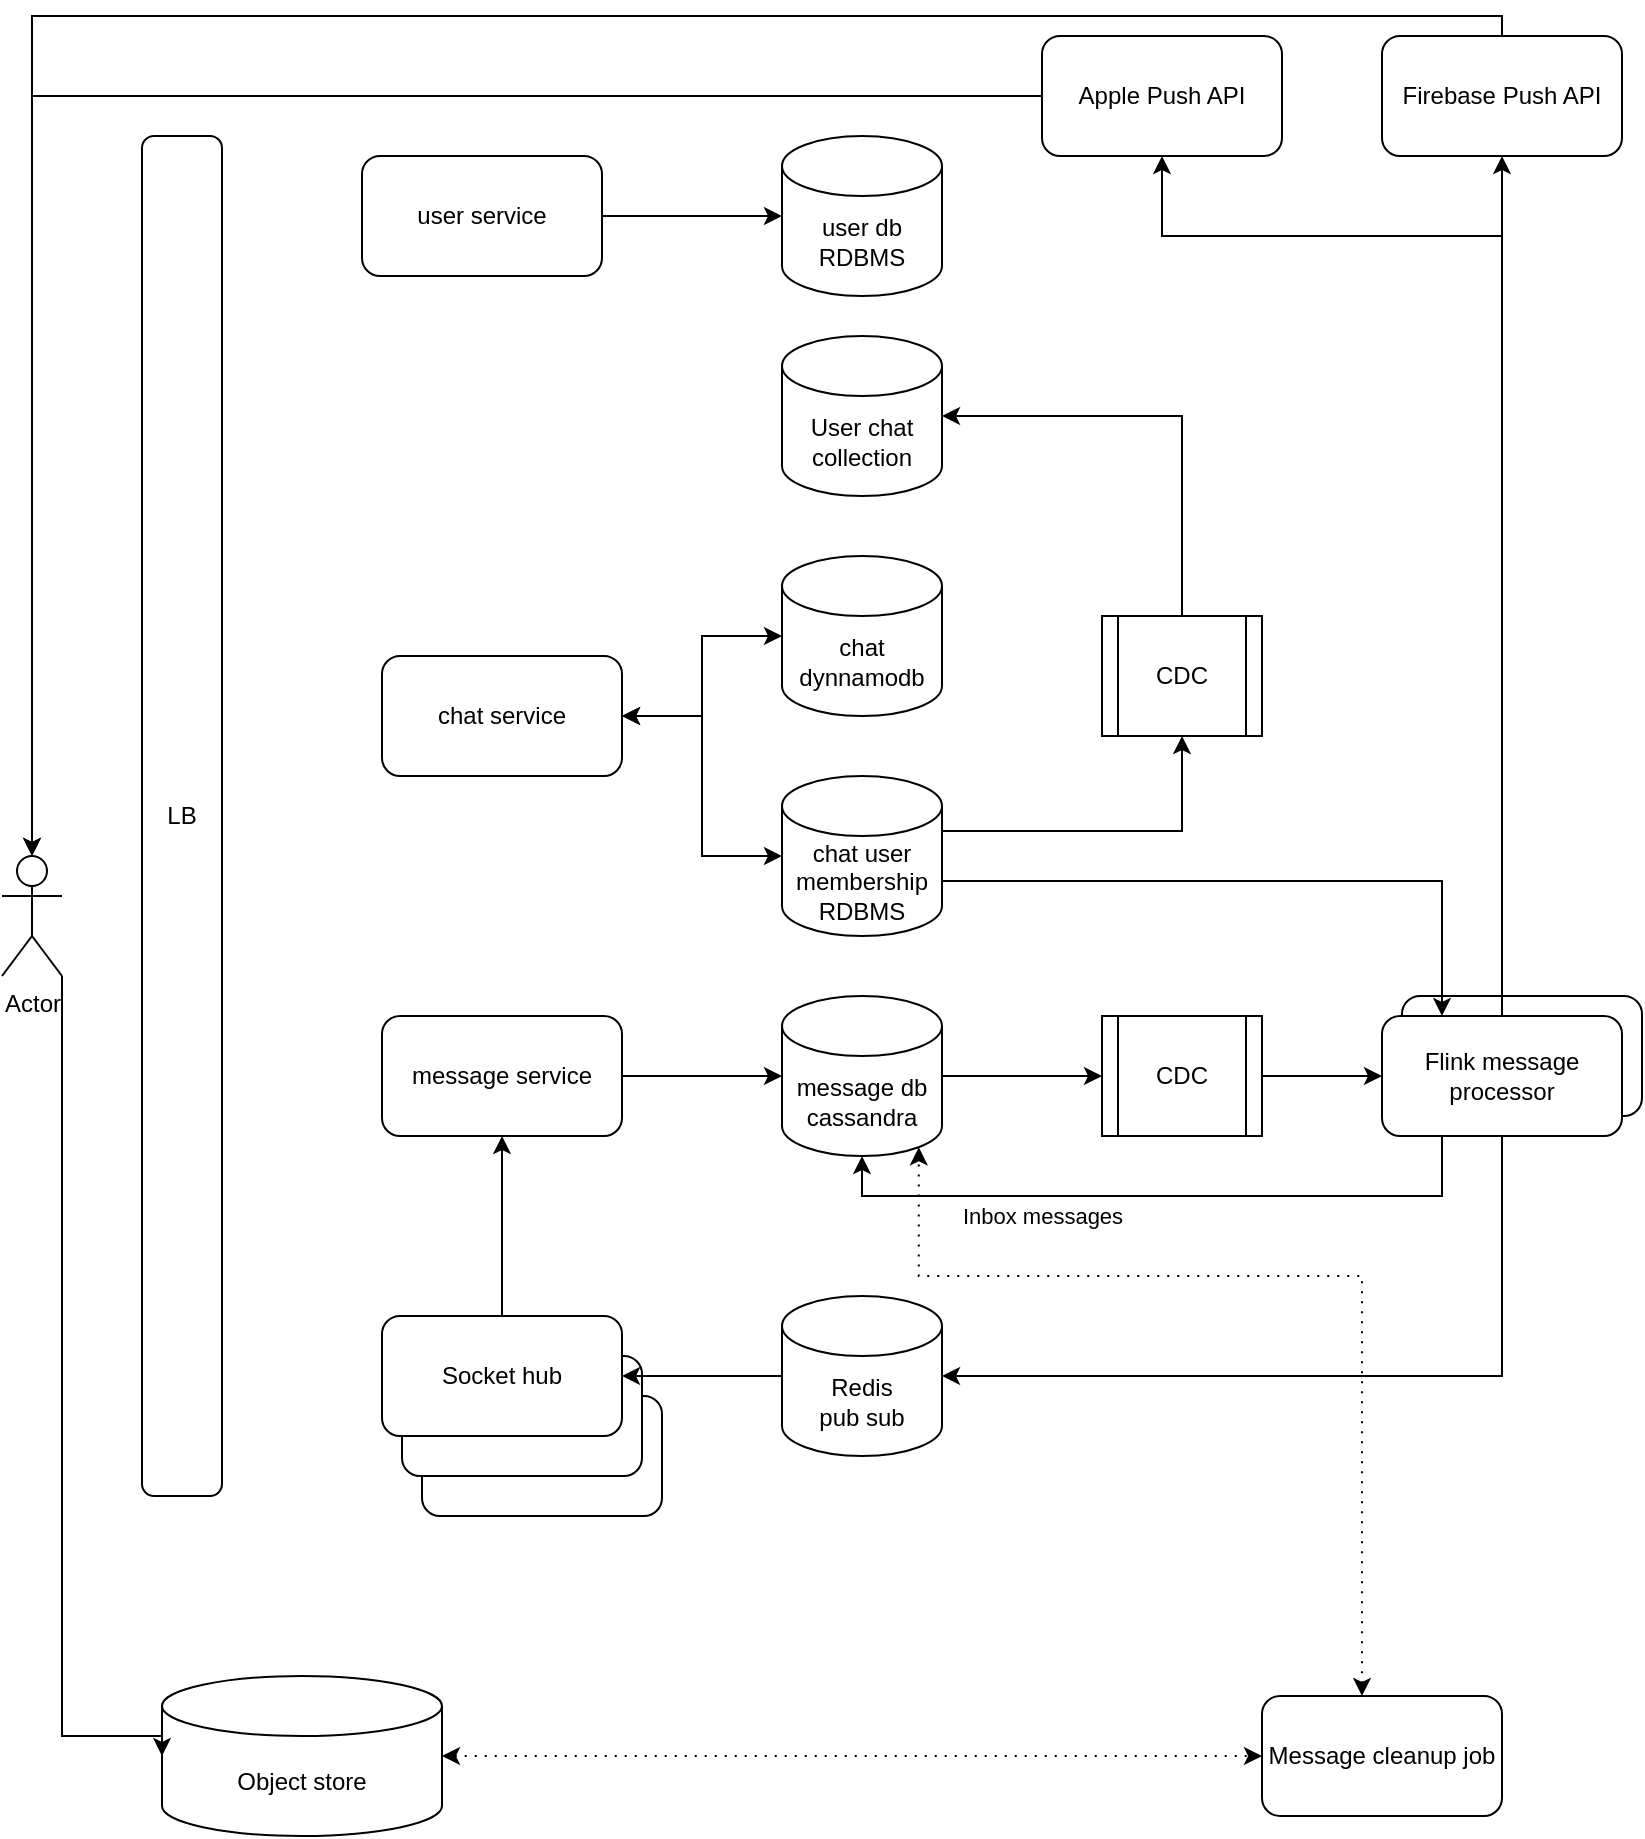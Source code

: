 <mxfile version="28.0.7">
  <diagram name="Page-1" id="IBkn1AV6_XAYANT_Cgsg">
    <mxGraphModel dx="2011" dy="1200" grid="1" gridSize="10" guides="1" tooltips="1" connect="1" arrows="1" fold="1" page="1" pageScale="1" pageWidth="850" pageHeight="1100" math="0" shadow="0">
      <root>
        <mxCell id="0" />
        <mxCell id="1" parent="0" />
        <mxCell id="dDHguk34ElmMT3qhyhON-37" value="" style="rounded=1;whiteSpace=wrap;html=1;" vertex="1" parent="1">
          <mxGeometry x="710" y="500" width="120" height="60" as="geometry" />
        </mxCell>
        <mxCell id="dDHguk34ElmMT3qhyhON-15" value="" style="rounded=1;whiteSpace=wrap;html=1;" vertex="1" parent="1">
          <mxGeometry x="220" y="700" width="120" height="60" as="geometry" />
        </mxCell>
        <mxCell id="dDHguk34ElmMT3qhyhON-14" value="" style="rounded=1;whiteSpace=wrap;html=1;" vertex="1" parent="1">
          <mxGeometry x="210" y="680" width="120" height="60" as="geometry" />
        </mxCell>
        <mxCell id="dDHguk34ElmMT3qhyhON-1" value="Actor" style="shape=umlActor;verticalLabelPosition=bottom;verticalAlign=top;html=1;outlineConnect=0;" vertex="1" parent="1">
          <mxGeometry x="10" y="430" width="30" height="60" as="geometry" />
        </mxCell>
        <mxCell id="dDHguk34ElmMT3qhyhON-2" value="LB" style="rounded=1;whiteSpace=wrap;html=1;" vertex="1" parent="1">
          <mxGeometry x="80" y="70" width="40" height="680" as="geometry" />
        </mxCell>
        <mxCell id="dDHguk34ElmMT3qhyhON-22" value="" style="edgeStyle=orthogonalEdgeStyle;rounded=0;orthogonalLoop=1;jettySize=auto;html=1;" edge="1" parent="1" source="dDHguk34ElmMT3qhyhON-3" target="dDHguk34ElmMT3qhyhON-4">
          <mxGeometry relative="1" as="geometry" />
        </mxCell>
        <mxCell id="dDHguk34ElmMT3qhyhON-3" value="user service" style="rounded=1;whiteSpace=wrap;html=1;" vertex="1" parent="1">
          <mxGeometry x="190" y="80" width="120" height="60" as="geometry" />
        </mxCell>
        <mxCell id="dDHguk34ElmMT3qhyhON-4" value="&lt;div&gt;user db&lt;/div&gt;&lt;div&gt;RDBMS&lt;/div&gt;" style="shape=cylinder3;whiteSpace=wrap;html=1;boundedLbl=1;backgroundOutline=1;size=15;" vertex="1" parent="1">
          <mxGeometry x="400" y="70" width="80" height="80" as="geometry" />
        </mxCell>
        <mxCell id="dDHguk34ElmMT3qhyhON-20" value="" style="edgeStyle=orthogonalEdgeStyle;rounded=0;orthogonalLoop=1;jettySize=auto;html=1;entryX=0;entryY=0.5;entryDx=0;entryDy=0;entryPerimeter=0;startArrow=classic;startFill=1;" edge="1" parent="1" source="dDHguk34ElmMT3qhyhON-5" target="dDHguk34ElmMT3qhyhON-6">
          <mxGeometry relative="1" as="geometry" />
        </mxCell>
        <mxCell id="dDHguk34ElmMT3qhyhON-21" style="edgeStyle=orthogonalEdgeStyle;rounded=0;orthogonalLoop=1;jettySize=auto;html=1;startArrow=classic;startFill=1;" edge="1" parent="1" source="dDHguk34ElmMT3qhyhON-5" target="dDHguk34ElmMT3qhyhON-7">
          <mxGeometry relative="1" as="geometry" />
        </mxCell>
        <mxCell id="dDHguk34ElmMT3qhyhON-5" value="chat service" style="rounded=1;whiteSpace=wrap;html=1;" vertex="1" parent="1">
          <mxGeometry x="200" y="330" width="120" height="60" as="geometry" />
        </mxCell>
        <mxCell id="dDHguk34ElmMT3qhyhON-6" value="chat dynnamodb" style="shape=cylinder3;whiteSpace=wrap;html=1;boundedLbl=1;backgroundOutline=1;size=15;" vertex="1" parent="1">
          <mxGeometry x="400" y="280" width="80" height="80" as="geometry" />
        </mxCell>
        <mxCell id="dDHguk34ElmMT3qhyhON-32" style="edgeStyle=orthogonalEdgeStyle;rounded=0;orthogonalLoop=1;jettySize=auto;html=1;exitX=1;exitY=0;exitDx=0;exitDy=52.5;exitPerimeter=0;entryX=0.25;entryY=0;entryDx=0;entryDy=0;" edge="1" parent="1" source="dDHguk34ElmMT3qhyhON-7" target="dDHguk34ElmMT3qhyhON-11">
          <mxGeometry relative="1" as="geometry" />
        </mxCell>
        <mxCell id="dDHguk34ElmMT3qhyhON-33" style="edgeStyle=orthogonalEdgeStyle;rounded=0;orthogonalLoop=1;jettySize=auto;html=1;entryX=0.5;entryY=1;entryDx=0;entryDy=0;exitX=1;exitY=0;exitDx=0;exitDy=27.5;exitPerimeter=0;" edge="1" parent="1" source="dDHguk34ElmMT3qhyhON-7" target="dDHguk34ElmMT3qhyhON-30">
          <mxGeometry relative="1" as="geometry">
            <mxPoint x="540" y="370" as="targetPoint" />
            <Array as="points">
              <mxPoint x="600" y="418" />
            </Array>
          </mxGeometry>
        </mxCell>
        <mxCell id="dDHguk34ElmMT3qhyhON-7" value="chat user membership&lt;br&gt;RDBMS" style="shape=cylinder3;whiteSpace=wrap;html=1;boundedLbl=1;backgroundOutline=1;size=15;" vertex="1" parent="1">
          <mxGeometry x="400" y="390" width="80" height="80" as="geometry" />
        </mxCell>
        <mxCell id="dDHguk34ElmMT3qhyhON-19" value="" style="edgeStyle=orthogonalEdgeStyle;rounded=0;orthogonalLoop=1;jettySize=auto;html=1;" edge="1" parent="1" source="dDHguk34ElmMT3qhyhON-8" target="dDHguk34ElmMT3qhyhON-9">
          <mxGeometry relative="1" as="geometry" />
        </mxCell>
        <mxCell id="dDHguk34ElmMT3qhyhON-8" value="message service" style="rounded=1;whiteSpace=wrap;html=1;" vertex="1" parent="1">
          <mxGeometry x="200" y="510" width="120" height="60" as="geometry" />
        </mxCell>
        <mxCell id="dDHguk34ElmMT3qhyhON-17" value="" style="edgeStyle=orthogonalEdgeStyle;rounded=0;orthogonalLoop=1;jettySize=auto;html=1;entryX=0;entryY=0.5;entryDx=0;entryDy=0;" edge="1" parent="1" source="dDHguk34ElmMT3qhyhON-9" target="dDHguk34ElmMT3qhyhON-31">
          <mxGeometry relative="1" as="geometry">
            <mxPoint x="530" y="540" as="targetPoint" />
          </mxGeometry>
        </mxCell>
        <mxCell id="dDHguk34ElmMT3qhyhON-9" value="&lt;div&gt;message db&lt;/div&gt;&lt;div&gt;cassandra&lt;/div&gt;" style="shape=cylinder3;whiteSpace=wrap;html=1;boundedLbl=1;backgroundOutline=1;size=15;" vertex="1" parent="1">
          <mxGeometry x="400" y="500" width="80" height="80" as="geometry" />
        </mxCell>
        <mxCell id="dDHguk34ElmMT3qhyhON-48" style="edgeStyle=orthogonalEdgeStyle;rounded=0;orthogonalLoop=1;jettySize=auto;html=1;exitX=0.5;exitY=0;exitDx=0;exitDy=0;entryX=0.5;entryY=1;entryDx=0;entryDy=0;" edge="1" parent="1" source="dDHguk34ElmMT3qhyhON-10" target="dDHguk34ElmMT3qhyhON-8">
          <mxGeometry relative="1" as="geometry" />
        </mxCell>
        <mxCell id="dDHguk34ElmMT3qhyhON-10" value="Socket hub" style="rounded=1;whiteSpace=wrap;html=1;" vertex="1" parent="1">
          <mxGeometry x="200" y="660" width="120" height="60" as="geometry" />
        </mxCell>
        <mxCell id="dDHguk34ElmMT3qhyhON-13" style="edgeStyle=orthogonalEdgeStyle;rounded=0;orthogonalLoop=1;jettySize=auto;html=1;entryX=1;entryY=0.5;entryDx=0;entryDy=0;entryPerimeter=0;" edge="1" parent="1" source="dDHguk34ElmMT3qhyhON-11" target="dDHguk34ElmMT3qhyhON-38">
          <mxGeometry relative="1" as="geometry">
            <mxPoint x="520" y="660" as="targetPoint" />
            <Array as="points">
              <mxPoint x="760" y="690" />
            </Array>
          </mxGeometry>
        </mxCell>
        <mxCell id="dDHguk34ElmMT3qhyhON-25" style="edgeStyle=orthogonalEdgeStyle;rounded=0;orthogonalLoop=1;jettySize=auto;html=1;entryX=0.5;entryY=1;entryDx=0;entryDy=0;" edge="1" parent="1" source="dDHguk34ElmMT3qhyhON-11" target="dDHguk34ElmMT3qhyhON-23">
          <mxGeometry relative="1" as="geometry" />
        </mxCell>
        <mxCell id="dDHguk34ElmMT3qhyhON-26" style="edgeStyle=orthogonalEdgeStyle;rounded=0;orthogonalLoop=1;jettySize=auto;html=1;entryX=0.5;entryY=1;entryDx=0;entryDy=0;" edge="1" parent="1" source="dDHguk34ElmMT3qhyhON-11" target="dDHguk34ElmMT3qhyhON-24">
          <mxGeometry relative="1" as="geometry">
            <Array as="points">
              <mxPoint x="760" y="120" />
              <mxPoint x="590" y="120" />
            </Array>
          </mxGeometry>
        </mxCell>
        <mxCell id="dDHguk34ElmMT3qhyhON-11" value="Flink message processor" style="rounded=1;whiteSpace=wrap;html=1;" vertex="1" parent="1">
          <mxGeometry x="700" y="510" width="120" height="60" as="geometry" />
        </mxCell>
        <mxCell id="dDHguk34ElmMT3qhyhON-18" value="" style="edgeStyle=orthogonalEdgeStyle;rounded=0;orthogonalLoop=1;jettySize=auto;html=1;exitX=1;exitY=0.5;exitDx=0;exitDy=0;" edge="1" parent="1" source="dDHguk34ElmMT3qhyhON-31" target="dDHguk34ElmMT3qhyhON-11">
          <mxGeometry relative="1" as="geometry">
            <mxPoint x="650" y="540" as="sourcePoint" />
          </mxGeometry>
        </mxCell>
        <mxCell id="dDHguk34ElmMT3qhyhON-23" value="Firebase Push API" style="rounded=1;whiteSpace=wrap;html=1;" vertex="1" parent="1">
          <mxGeometry x="700" y="20" width="120" height="60" as="geometry" />
        </mxCell>
        <mxCell id="dDHguk34ElmMT3qhyhON-27" style="edgeStyle=orthogonalEdgeStyle;rounded=0;orthogonalLoop=1;jettySize=auto;html=1;" edge="1" parent="1" source="dDHguk34ElmMT3qhyhON-24" target="dDHguk34ElmMT3qhyhON-1">
          <mxGeometry relative="1" as="geometry" />
        </mxCell>
        <mxCell id="dDHguk34ElmMT3qhyhON-24" value="Apple Push API" style="rounded=1;whiteSpace=wrap;html=1;" vertex="1" parent="1">
          <mxGeometry x="530" y="20" width="120" height="60" as="geometry" />
        </mxCell>
        <mxCell id="dDHguk34ElmMT3qhyhON-28" style="edgeStyle=orthogonalEdgeStyle;rounded=0;orthogonalLoop=1;jettySize=auto;html=1;entryX=0.5;entryY=0;entryDx=0;entryDy=0;entryPerimeter=0;" edge="1" parent="1" source="dDHguk34ElmMT3qhyhON-23" target="dDHguk34ElmMT3qhyhON-1">
          <mxGeometry relative="1" as="geometry">
            <Array as="points">
              <mxPoint x="760" y="10" />
              <mxPoint x="25" y="10" />
            </Array>
          </mxGeometry>
        </mxCell>
        <mxCell id="dDHguk34ElmMT3qhyhON-29" value="User chat collection" style="shape=cylinder3;whiteSpace=wrap;html=1;boundedLbl=1;backgroundOutline=1;size=15;" vertex="1" parent="1">
          <mxGeometry x="400" y="170" width="80" height="80" as="geometry" />
        </mxCell>
        <mxCell id="dDHguk34ElmMT3qhyhON-30" value="CDC" style="shape=process;whiteSpace=wrap;html=1;backgroundOutline=1;" vertex="1" parent="1">
          <mxGeometry x="560" y="310" width="80" height="60" as="geometry" />
        </mxCell>
        <mxCell id="dDHguk34ElmMT3qhyhON-31" value="CDC" style="shape=process;whiteSpace=wrap;html=1;backgroundOutline=1;" vertex="1" parent="1">
          <mxGeometry x="560" y="510" width="80" height="60" as="geometry" />
        </mxCell>
        <mxCell id="dDHguk34ElmMT3qhyhON-34" style="edgeStyle=orthogonalEdgeStyle;rounded=0;orthogonalLoop=1;jettySize=auto;html=1;entryX=1;entryY=0.5;entryDx=0;entryDy=0;entryPerimeter=0;exitX=0.5;exitY=0;exitDx=0;exitDy=0;" edge="1" parent="1" source="dDHguk34ElmMT3qhyhON-30" target="dDHguk34ElmMT3qhyhON-29">
          <mxGeometry relative="1" as="geometry">
            <Array as="points">
              <mxPoint x="600" y="210" />
            </Array>
          </mxGeometry>
        </mxCell>
        <mxCell id="dDHguk34ElmMT3qhyhON-36" style="edgeStyle=orthogonalEdgeStyle;rounded=0;orthogonalLoop=1;jettySize=auto;html=1;exitX=0;exitY=0.5;exitDx=0;exitDy=0;entryX=1;entryY=0.5;entryDx=0;entryDy=0;exitPerimeter=0;" edge="1" parent="1" source="dDHguk34ElmMT3qhyhON-38" target="dDHguk34ElmMT3qhyhON-10">
          <mxGeometry relative="1" as="geometry">
            <mxPoint x="440" y="690" as="sourcePoint" />
          </mxGeometry>
        </mxCell>
        <mxCell id="dDHguk34ElmMT3qhyhON-38" value="&lt;div&gt;Redis&lt;/div&gt;&lt;div&gt;pub sub&lt;/div&gt;" style="shape=cylinder3;whiteSpace=wrap;html=1;boundedLbl=1;backgroundOutline=1;size=15;" vertex="1" parent="1">
          <mxGeometry x="400" y="650" width="80" height="80" as="geometry" />
        </mxCell>
        <mxCell id="dDHguk34ElmMT3qhyhON-40" style="edgeStyle=orthogonalEdgeStyle;rounded=0;orthogonalLoop=1;jettySize=auto;html=1;exitX=0.25;exitY=1;exitDx=0;exitDy=0;entryX=0.5;entryY=1;entryDx=0;entryDy=0;entryPerimeter=0;" edge="1" parent="1" source="dDHguk34ElmMT3qhyhON-11" target="dDHguk34ElmMT3qhyhON-9">
          <mxGeometry relative="1" as="geometry" />
        </mxCell>
        <mxCell id="dDHguk34ElmMT3qhyhON-41" value="Inbox messages" style="edgeLabel;html=1;align=center;verticalAlign=middle;resizable=0;points=[];" vertex="1" connectable="0" parent="dDHguk34ElmMT3qhyhON-40">
          <mxGeometry x="0.718" y="5" relative="1" as="geometry">
            <mxPoint x="62" y="5" as="offset" />
          </mxGeometry>
        </mxCell>
        <mxCell id="dDHguk34ElmMT3qhyhON-42" value="Message cleanup job" style="rounded=1;whiteSpace=wrap;html=1;" vertex="1" parent="1">
          <mxGeometry x="640" y="850" width="120" height="60" as="geometry" />
        </mxCell>
        <mxCell id="dDHguk34ElmMT3qhyhON-43" style="edgeStyle=orthogonalEdgeStyle;rounded=0;orthogonalLoop=1;jettySize=auto;html=1;entryX=0.855;entryY=1;entryDx=0;entryDy=-4.35;entryPerimeter=0;startArrow=classic;startFill=1;dashed=1;dashPattern=1 4;" edge="1" parent="1" source="dDHguk34ElmMT3qhyhON-42" target="dDHguk34ElmMT3qhyhON-9">
          <mxGeometry relative="1" as="geometry">
            <Array as="points">
              <mxPoint x="690" y="640" />
              <mxPoint x="468" y="640" />
            </Array>
          </mxGeometry>
        </mxCell>
        <mxCell id="dDHguk34ElmMT3qhyhON-47" style="edgeStyle=orthogonalEdgeStyle;rounded=0;orthogonalLoop=1;jettySize=auto;html=1;entryX=0;entryY=0.5;entryDx=0;entryDy=0;startArrow=classic;startFill=1;dashed=1;dashPattern=1 4;" edge="1" parent="1" source="dDHguk34ElmMT3qhyhON-44" target="dDHguk34ElmMT3qhyhON-42">
          <mxGeometry relative="1" as="geometry" />
        </mxCell>
        <mxCell id="dDHguk34ElmMT3qhyhON-44" value="Object store" style="shape=cylinder3;whiteSpace=wrap;html=1;boundedLbl=1;backgroundOutline=1;size=15;" vertex="1" parent="1">
          <mxGeometry x="90" y="840" width="140" height="80" as="geometry" />
        </mxCell>
        <mxCell id="dDHguk34ElmMT3qhyhON-46" style="edgeStyle=orthogonalEdgeStyle;rounded=0;orthogonalLoop=1;jettySize=auto;html=1;entryX=0;entryY=0.5;entryDx=0;entryDy=0;entryPerimeter=0;" edge="1" parent="1" source="dDHguk34ElmMT3qhyhON-1" target="dDHguk34ElmMT3qhyhON-44">
          <mxGeometry relative="1" as="geometry">
            <Array as="points">
              <mxPoint x="40" y="870" />
            </Array>
          </mxGeometry>
        </mxCell>
      </root>
    </mxGraphModel>
  </diagram>
</mxfile>
